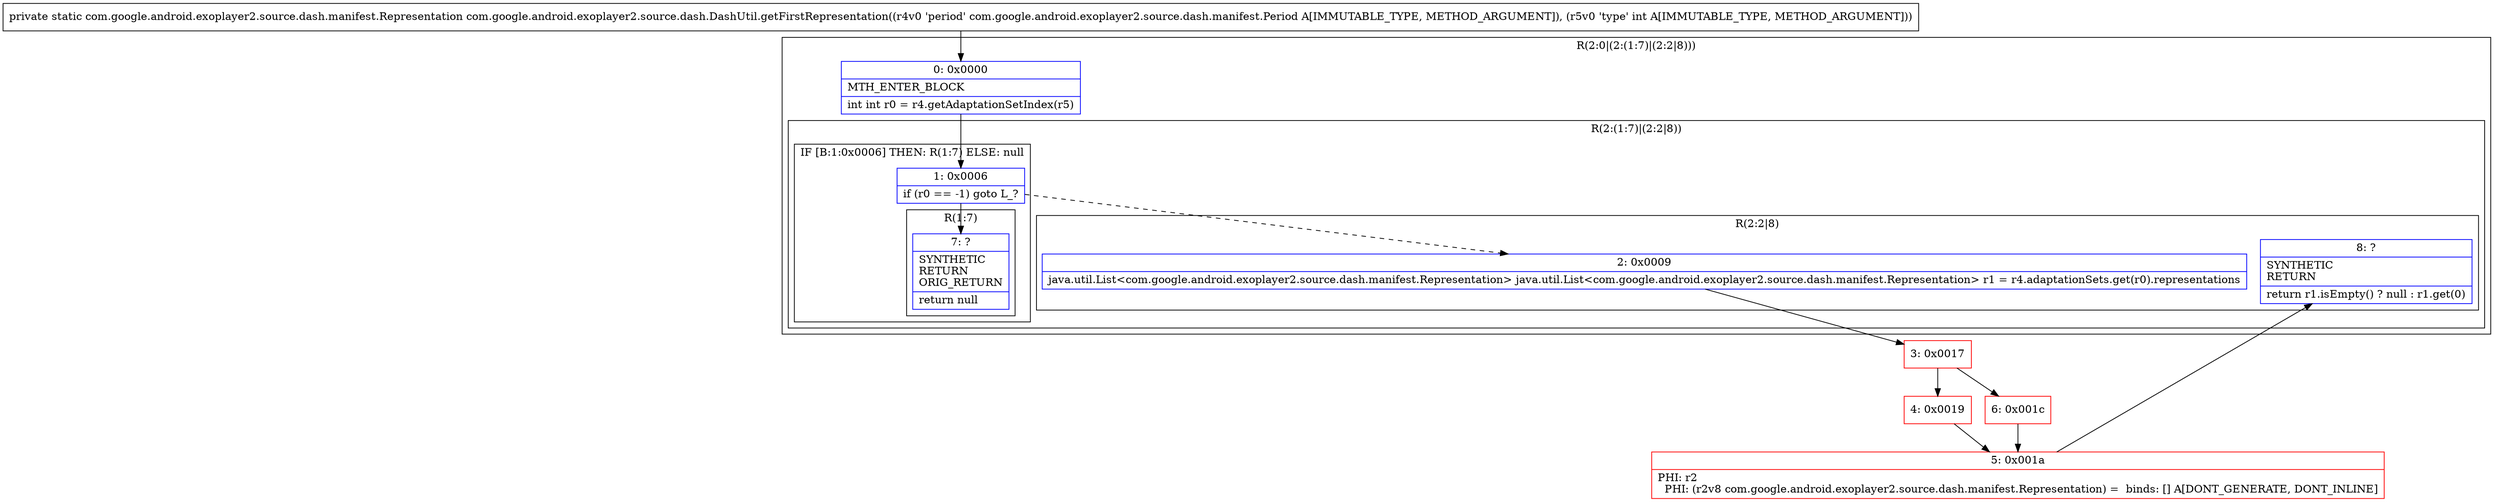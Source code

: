 digraph "CFG forcom.google.android.exoplayer2.source.dash.DashUtil.getFirstRepresentation(Lcom\/google\/android\/exoplayer2\/source\/dash\/manifest\/Period;I)Lcom\/google\/android\/exoplayer2\/source\/dash\/manifest\/Representation;" {
subgraph cluster_Region_109851872 {
label = "R(2:0|(2:(1:7)|(2:2|8)))";
node [shape=record,color=blue];
Node_0 [shape=record,label="{0\:\ 0x0000|MTH_ENTER_BLOCK\l|int int r0 = r4.getAdaptationSetIndex(r5)\l}"];
subgraph cluster_Region_1291843096 {
label = "R(2:(1:7)|(2:2|8))";
node [shape=record,color=blue];
subgraph cluster_IfRegion_368975096 {
label = "IF [B:1:0x0006] THEN: R(1:7) ELSE: null";
node [shape=record,color=blue];
Node_1 [shape=record,label="{1\:\ 0x0006|if (r0 == \-1) goto L_?\l}"];
subgraph cluster_Region_1770735717 {
label = "R(1:7)";
node [shape=record,color=blue];
Node_7 [shape=record,label="{7\:\ ?|SYNTHETIC\lRETURN\lORIG_RETURN\l|return null\l}"];
}
}
subgraph cluster_Region_468488743 {
label = "R(2:2|8)";
node [shape=record,color=blue];
Node_2 [shape=record,label="{2\:\ 0x0009|java.util.List\<com.google.android.exoplayer2.source.dash.manifest.Representation\> java.util.List\<com.google.android.exoplayer2.source.dash.manifest.Representation\> r1 = r4.adaptationSets.get(r0).representations\l}"];
Node_8 [shape=record,label="{8\:\ ?|SYNTHETIC\lRETURN\l|return r1.isEmpty() ? null : r1.get(0)\l}"];
}
}
}
Node_3 [shape=record,color=red,label="{3\:\ 0x0017}"];
Node_4 [shape=record,color=red,label="{4\:\ 0x0019}"];
Node_5 [shape=record,color=red,label="{5\:\ 0x001a|PHI: r2 \l  PHI: (r2v8 com.google.android.exoplayer2.source.dash.manifest.Representation) =  binds: [] A[DONT_GENERATE, DONT_INLINE]\l}"];
Node_6 [shape=record,color=red,label="{6\:\ 0x001c}"];
MethodNode[shape=record,label="{private static com.google.android.exoplayer2.source.dash.manifest.Representation com.google.android.exoplayer2.source.dash.DashUtil.getFirstRepresentation((r4v0 'period' com.google.android.exoplayer2.source.dash.manifest.Period A[IMMUTABLE_TYPE, METHOD_ARGUMENT]), (r5v0 'type' int A[IMMUTABLE_TYPE, METHOD_ARGUMENT])) }"];
MethodNode -> Node_0;
Node_0 -> Node_1;
Node_1 -> Node_2[style=dashed];
Node_1 -> Node_7;
Node_2 -> Node_3;
Node_3 -> Node_4;
Node_3 -> Node_6;
Node_4 -> Node_5;
Node_5 -> Node_8;
Node_6 -> Node_5;
}

